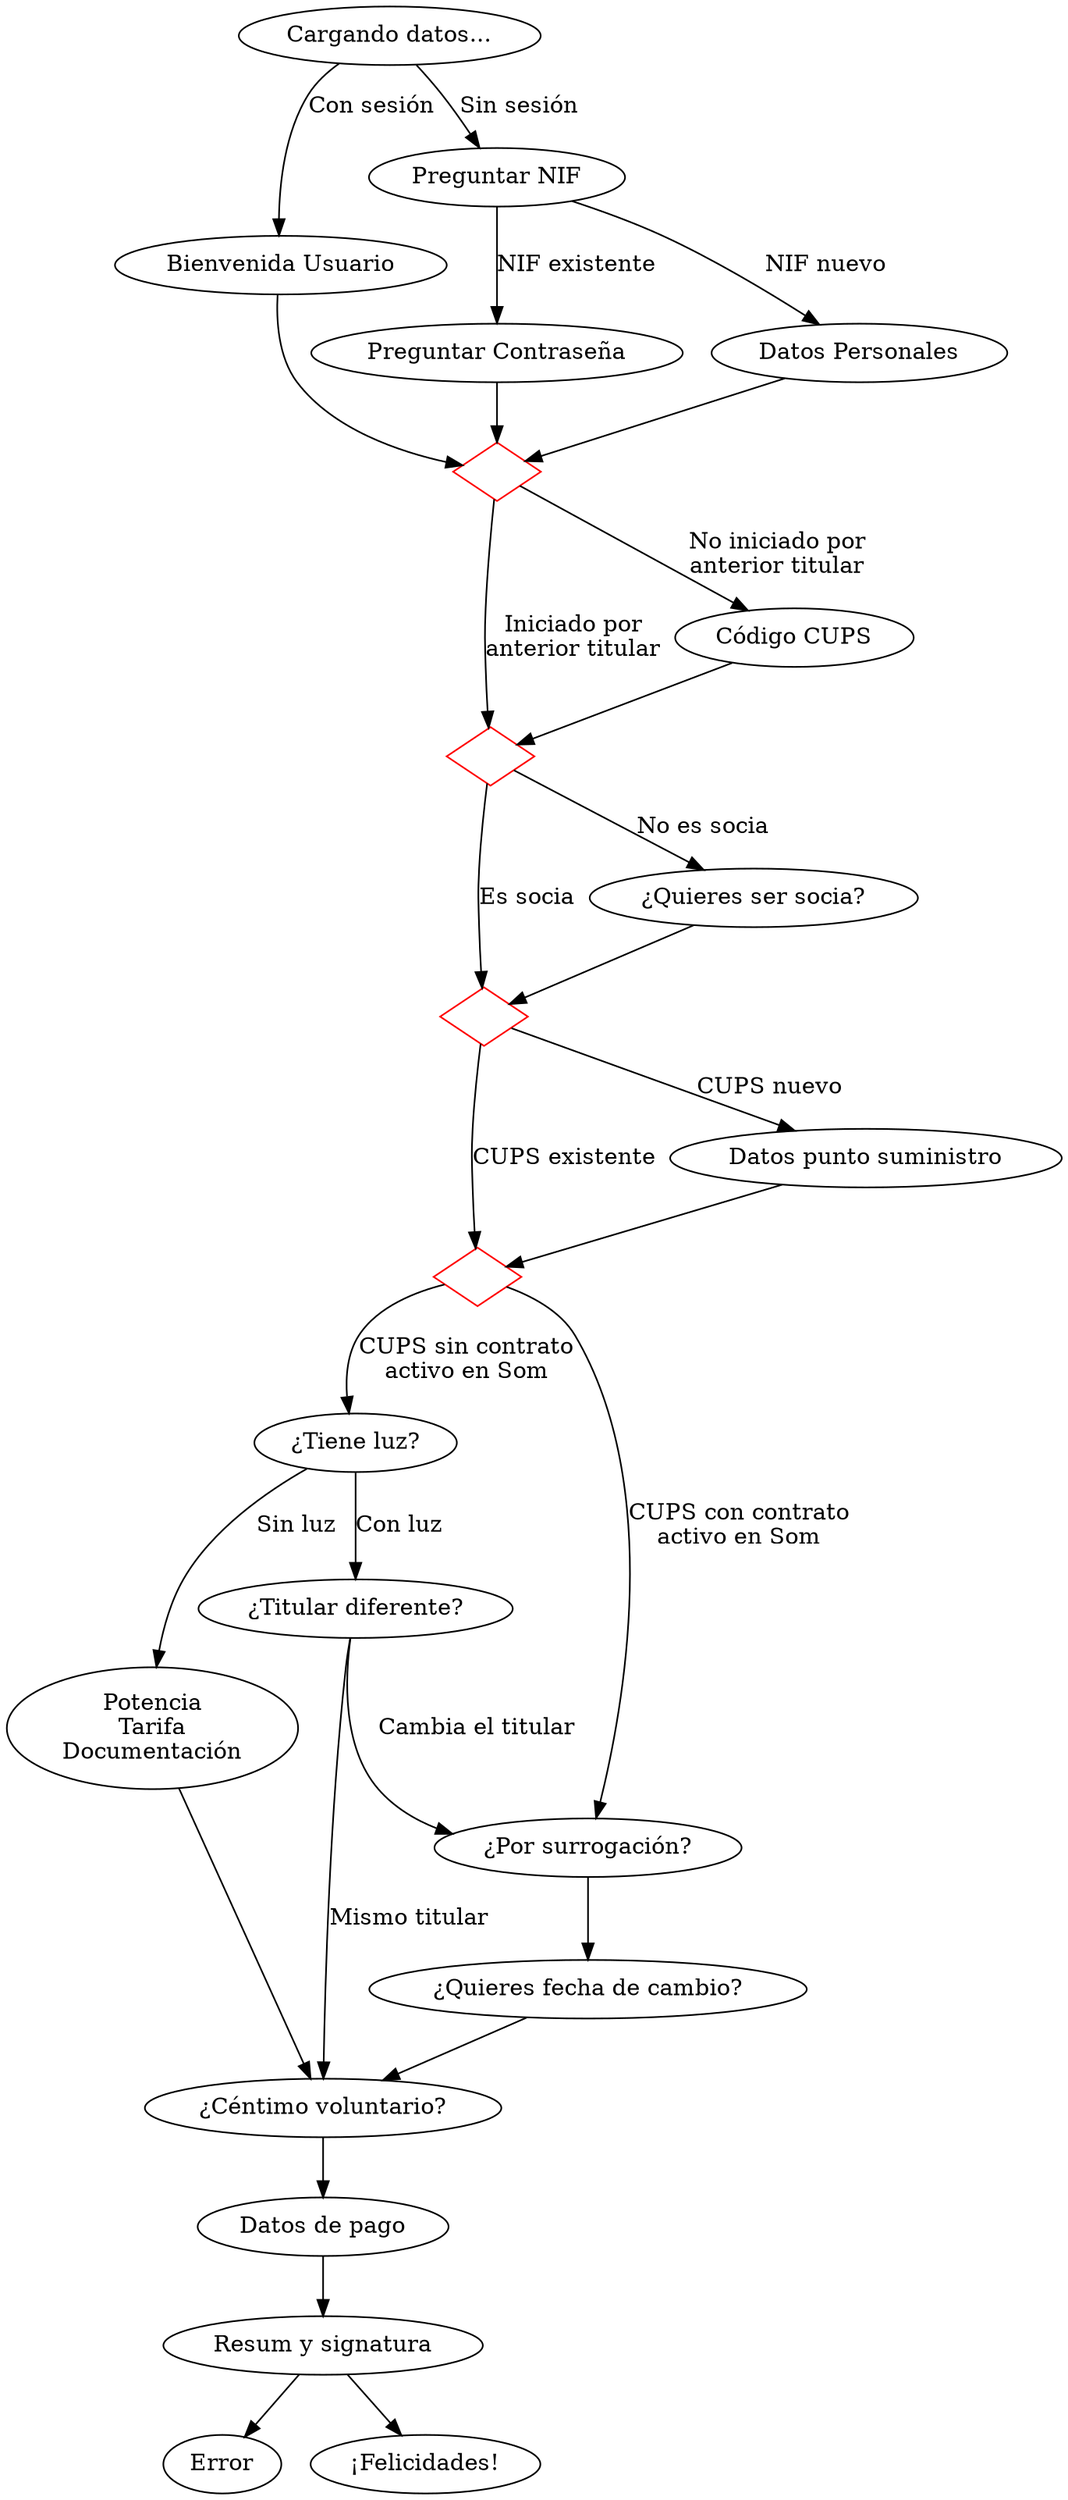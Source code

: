 digraph G {
    graph [layout=dot]
    
    UserIdentified [color=red, shape=diamond, label=""]
    CupsIdentified [color=red, shape=diamond, label=""]
    MembershipSolved [color=red, shape=diamond, label=""]
    CupsDataCompleted [color=red, shape=diamond, label=""]

	Loading [label="Cargando datos..."]
	WelcomeUser [label="Bienvenida Usuario"]
	Nif [label="Preguntar NIF"]
	Password [label="Preguntar Contraseña"]
	PersonalData [label="Datos Personales"]
	CupsCode [label="Código CUPS"]
	BecomeMember [label="¿Quieres ser socia?"]
	CupsData [label="Datos punto suministro"]
	HasSupply [label="¿Tiene luz?"]
	Technical [label="Potencia\nTarifa\nDocumentación"]
	NewHolder [label="¿Titular diferente?"]
	Surrogation [label="¿Por surrogación?"]
	SwitchDate [label="¿Quieres fecha de cambio?"]
	VoluntaryCent [label="¿Céntimo voluntario?"]
	Payment [label="Datos de pago"]
	Summary [label="Resum y signatura"]
	Error [label="Error"]
	Success [label="¡Felicidades!"]

   
    Loading -> WelcomeUser [id="hasSession" label="Con sesión"]
    Loading -> Nif [id="noSession" label="Sin sesión"]
    Nif -> Password [id="existingVat" label="NIF existente"]
    Nif -> PersonalData [id="newVat" label="NIF nuevo"]
    WelcomeUser -> UserIdentified
    PersonalData -> UserIdentified
    Password -> UserIdentified
    UserIdentified -> CupsCode [id="noStartedByOldHolder" label="No iniciado por\nanterior titular"]
    CupsCode -> CupsIdentified
    UserIdentified -> CupsIdentified [id="startedByOldHolder" label="Iniciado por\nanterior titular"]
    CupsIdentified -> BecomeMember [id="notMember" label="No es socia"]
    CupsIdentified -> MembershipSolved [id="isMember" label="Es socia"]
    BecomeMember -> MembershipSolved
    MembershipSolved -> CupsData [id="newCups" label="CUPS nuevo"]
    MembershipSolved -> CupsDataCompleted [id="existingCups" label="CUPS existente"]
    CupsData -> CupsDataCompleted
    CupsDataCompleted -> HasSupply [id="noActiveCups" label="CUPS sin contrato\nactivo en Som"]
    CupsDataCompleted -> Surrogation [id="isActiveCups" label="CUPS con contrato\nactivo en Som"]
    HasSupply -> Technical [id=noSupply label="Sin luz"]
    Technical -> VoluntaryCent
    HasSupply -> NewHolder [id=hasSupply label="Con luz"]
    NewHolder -> Surrogation [id=newHolder label="Cambia el titular"]
    NewHolder -> VoluntaryCent [id=sameHolder label="Mismo titular"]
    Surrogation -> SwitchDate
    SwitchDate -> VoluntaryCent -> Payment -> Summary 
    Summary ->  Error
    Summary -> Success
} 
